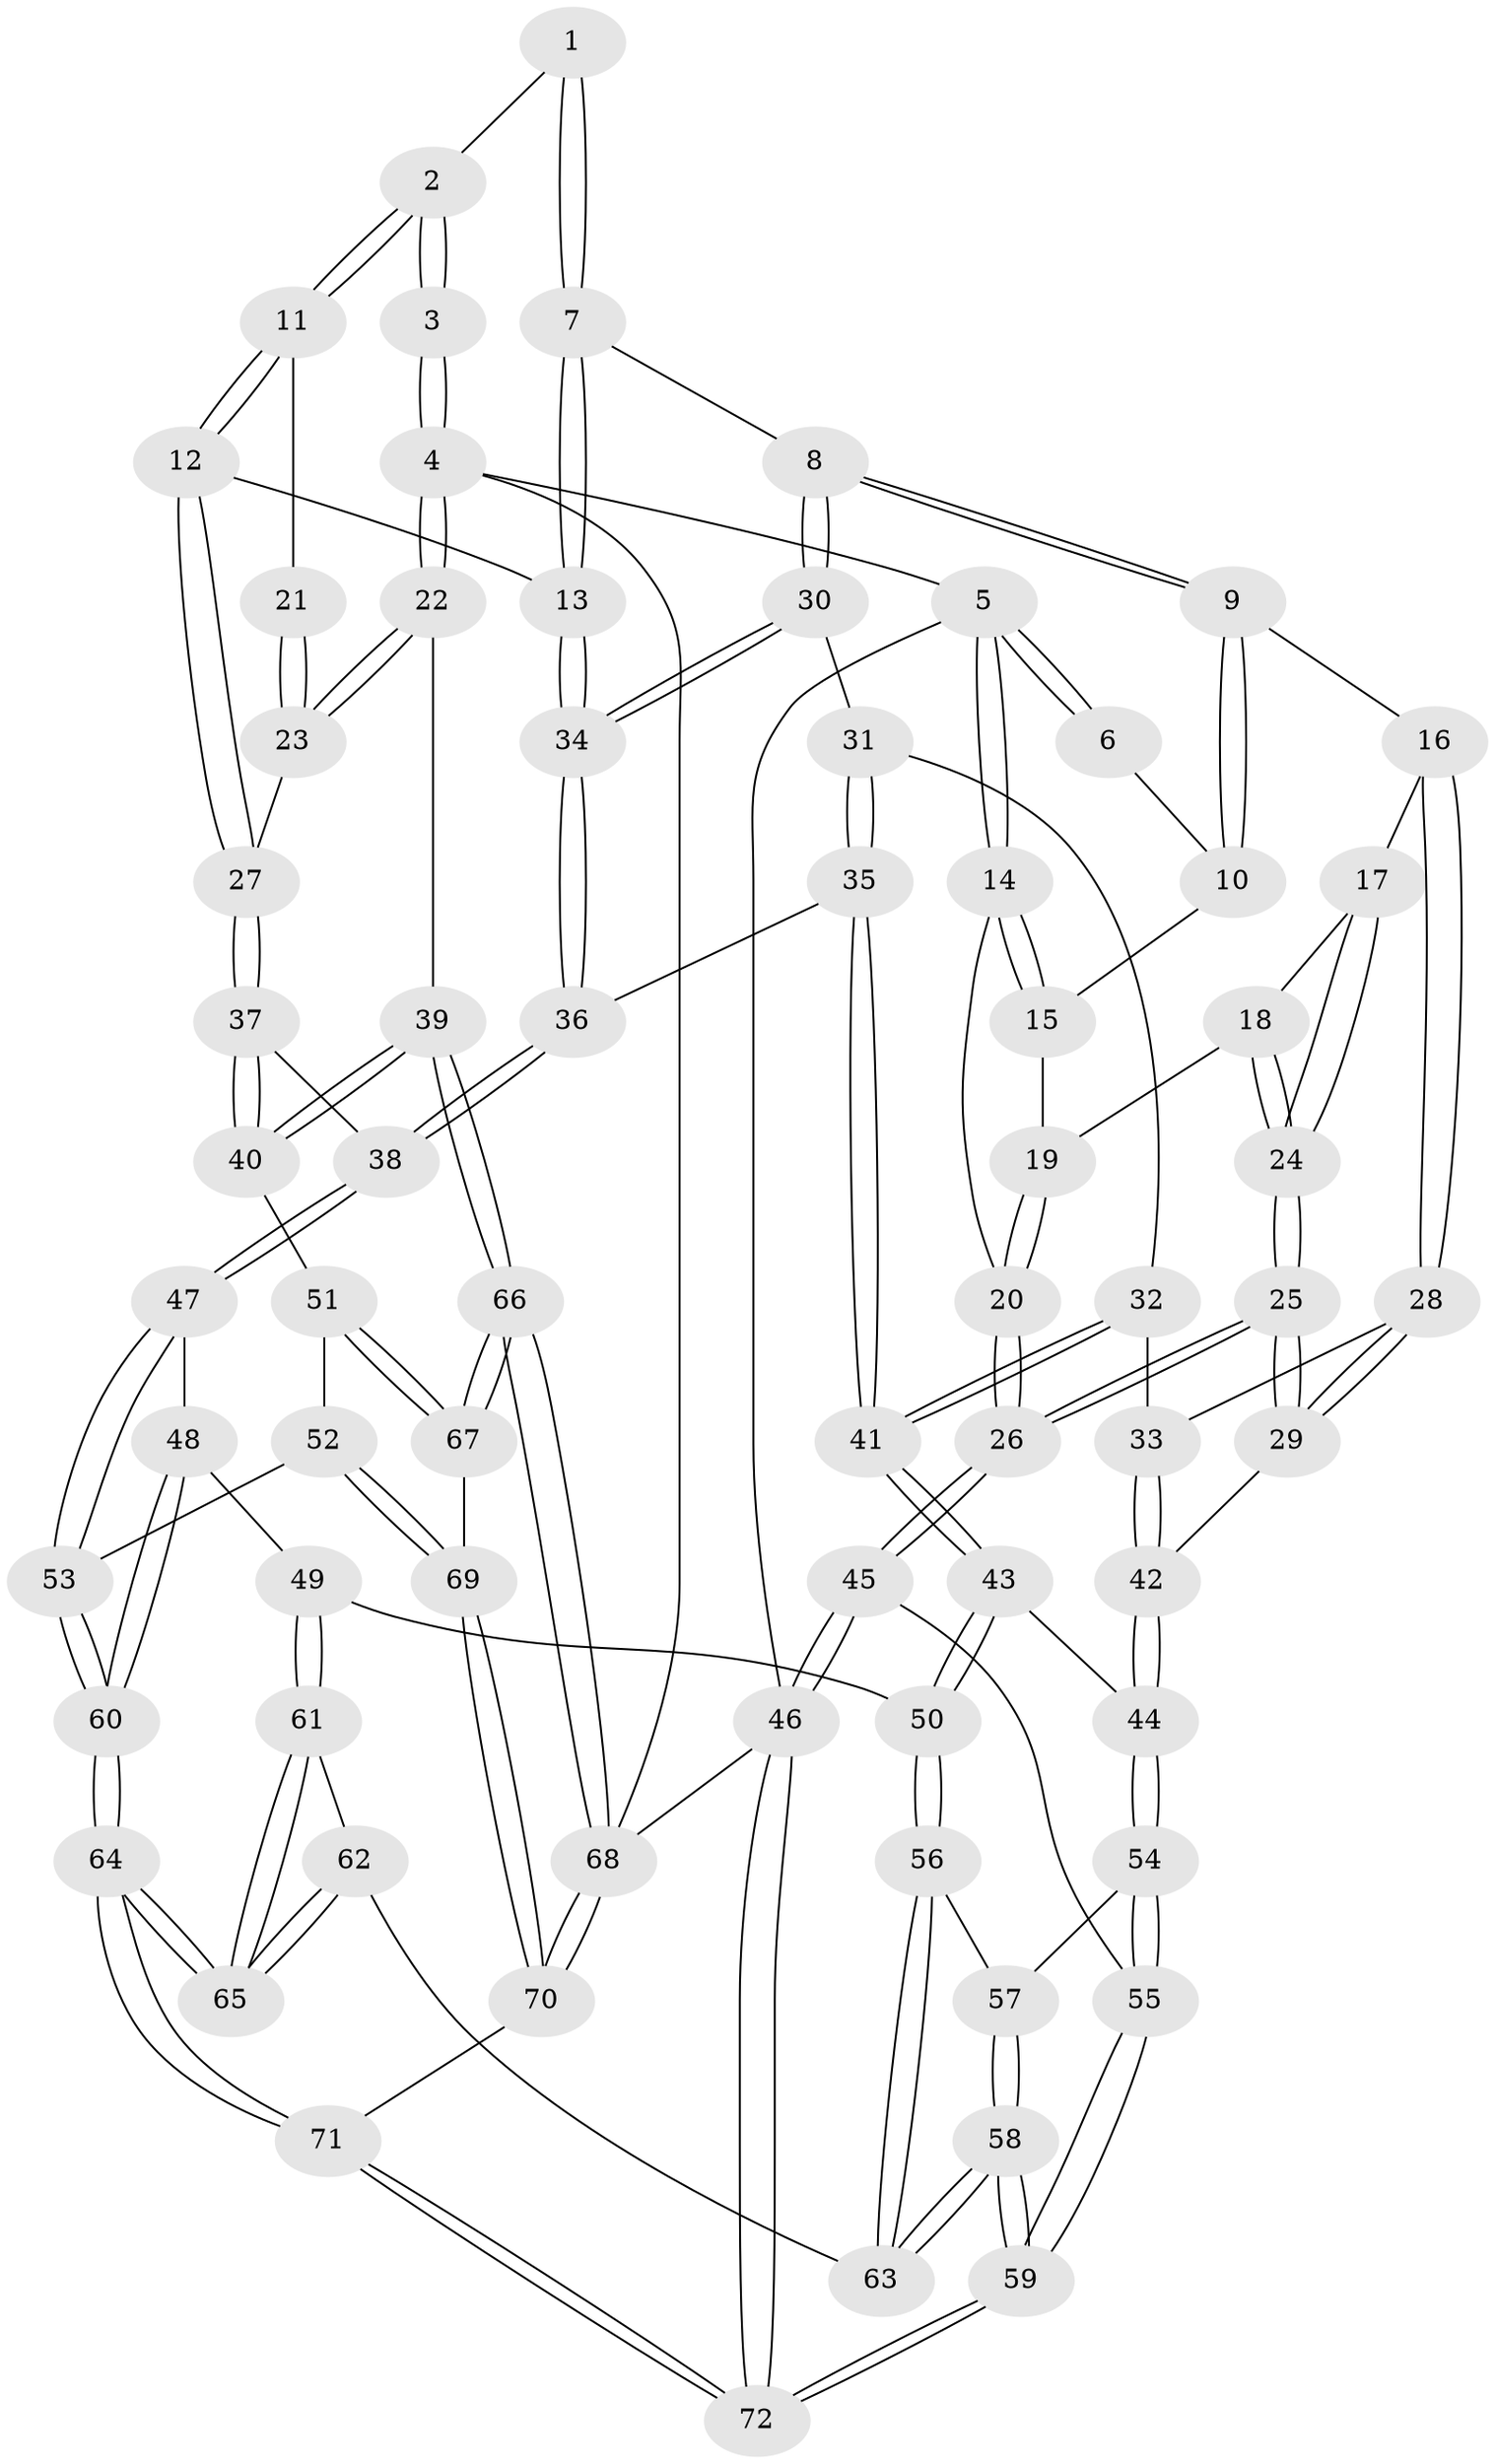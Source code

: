 // Generated by graph-tools (version 1.1) at 2025/51/03/09/25 03:51:11]
// undirected, 72 vertices, 177 edges
graph export_dot {
graph [start="1"]
  node [color=gray90,style=filled];
  1 [pos="+0.5169538574729552+0"];
  2 [pos="+0.5991855189751355+0"];
  3 [pos="+1+0"];
  4 [pos="+1+0"];
  5 [pos="+0+0"];
  6 [pos="+0.271970535132208+0"];
  7 [pos="+0.48167575513291094+0.23143536192303116"];
  8 [pos="+0.34196621370839775+0.3312046195754094"];
  9 [pos="+0.31191393746116935+0.3163184358598187"];
  10 [pos="+0.2084814166207805+0.10362852244209447"];
  11 [pos="+0.7509620697707203+0.23146378412120877"];
  12 [pos="+0.7026801651346858+0.34778661284639395"];
  13 [pos="+0.6465684073019274+0.3617630913499596"];
  14 [pos="+0+0"];
  15 [pos="+0.1346963778195205+0.1550640822694902"];
  16 [pos="+0.1718458861430676+0.3759098844467333"];
  17 [pos="+0.13938208305439373+0.34227451636788037"];
  18 [pos="+0.10862832271284346+0.29746630514024747"];
  19 [pos="+0.09453268763388921+0.19988307811331277"];
  20 [pos="+0+0.2865004898882352"];
  21 [pos="+0.8770859889169055+0.20924883138202266"];
  22 [pos="+1+0.42193048613335443"];
  23 [pos="+1+0.3786375793160769"];
  24 [pos="+0+0.4232518823222836"];
  25 [pos="+0+0.45783038637039547"];
  26 [pos="+0+0.4565637294444471"];
  27 [pos="+0.75586907068834+0.40096738271860305"];
  28 [pos="+0.17050496140955532+0.3791380005637337"];
  29 [pos="+0+0.491371064208326"];
  30 [pos="+0.3445339306974248+0.33837464249156524"];
  31 [pos="+0.35826075233612753+0.38014183153095893"];
  32 [pos="+0.21290346170303495+0.5149705212794886"];
  33 [pos="+0.19813283949445398+0.5186500147472834"];
  34 [pos="+0.6346931292172867+0.37549149055237024"];
  35 [pos="+0.43873552479626376+0.503570430016122"];
  36 [pos="+0.5321340511790932+0.5005539806255919"];
  37 [pos="+0.7800251209234585+0.49122786491880416"];
  38 [pos="+0.5996827087009639+0.5958517868777352"];
  39 [pos="+1+0.5879446306301139"];
  40 [pos="+0.8661006169647166+0.6303755968958827"];
  41 [pos="+0.40232070299966133+0.5542835732361813"];
  42 [pos="+0.14769897312804156+0.5899491734369638"];
  43 [pos="+0.36908316357802956+0.6517756209546303"];
  44 [pos="+0.16124056864477906+0.6368591115147649"];
  45 [pos="+0+0.6221057277593695"];
  46 [pos="+0+1"];
  47 [pos="+0.6067221670640633+0.6155998015342443"];
  48 [pos="+0.46533870959784296+0.7176618403679611"];
  49 [pos="+0.42171410524325825+0.7033426485659522"];
  50 [pos="+0.3742059913213218+0.6669374139403254"];
  51 [pos="+0.8021267323529369+0.6958241751739814"];
  52 [pos="+0.7269219824192538+0.723982436669653"];
  53 [pos="+0.703230586517706+0.72524129726997"];
  54 [pos="+0.15412169026673225+0.6558625836895262"];
  55 [pos="+0.06543208600673056+0.7068613001308119"];
  56 [pos="+0.28632187672565784+0.820457917626504"];
  57 [pos="+0.15999326639103675+0.6735484524789342"];
  58 [pos="+0.13292401770653178+0.9877294726534013"];
  59 [pos="+0+1"];
  60 [pos="+0.5824770015891413+0.8510943120615067"];
  61 [pos="+0.4147529765190171+0.8024607287180318"];
  62 [pos="+0.284900469919587+0.8576368551605198"];
  63 [pos="+0.284013733770498+0.8574394364890776"];
  64 [pos="+0.5461267735579357+0.9714245385416782"];
  65 [pos="+0.5306530719306449+0.9617049998786877"];
  66 [pos="+1+0.8360833236767026"];
  67 [pos="+0.8999217957917646+0.866193762359499"];
  68 [pos="+1+1"];
  69 [pos="+0.8103708881156132+1"];
  70 [pos="+0.7464059479865808+1"];
  71 [pos="+0.5828200460088436+1"];
  72 [pos="+0+1"];
  1 -- 2;
  1 -- 7;
  1 -- 7;
  2 -- 3;
  2 -- 3;
  2 -- 11;
  2 -- 11;
  3 -- 4;
  3 -- 4;
  4 -- 5;
  4 -- 22;
  4 -- 22;
  4 -- 68;
  5 -- 6;
  5 -- 6;
  5 -- 14;
  5 -- 14;
  5 -- 46;
  6 -- 10;
  7 -- 8;
  7 -- 13;
  7 -- 13;
  8 -- 9;
  8 -- 9;
  8 -- 30;
  8 -- 30;
  9 -- 10;
  9 -- 10;
  9 -- 16;
  10 -- 15;
  11 -- 12;
  11 -- 12;
  11 -- 21;
  12 -- 13;
  12 -- 27;
  12 -- 27;
  13 -- 34;
  13 -- 34;
  14 -- 15;
  14 -- 15;
  14 -- 20;
  15 -- 19;
  16 -- 17;
  16 -- 28;
  16 -- 28;
  17 -- 18;
  17 -- 24;
  17 -- 24;
  18 -- 19;
  18 -- 24;
  18 -- 24;
  19 -- 20;
  19 -- 20;
  20 -- 26;
  20 -- 26;
  21 -- 23;
  21 -- 23;
  22 -- 23;
  22 -- 23;
  22 -- 39;
  23 -- 27;
  24 -- 25;
  24 -- 25;
  25 -- 26;
  25 -- 26;
  25 -- 29;
  25 -- 29;
  26 -- 45;
  26 -- 45;
  27 -- 37;
  27 -- 37;
  28 -- 29;
  28 -- 29;
  28 -- 33;
  29 -- 42;
  30 -- 31;
  30 -- 34;
  30 -- 34;
  31 -- 32;
  31 -- 35;
  31 -- 35;
  32 -- 33;
  32 -- 41;
  32 -- 41;
  33 -- 42;
  33 -- 42;
  34 -- 36;
  34 -- 36;
  35 -- 36;
  35 -- 41;
  35 -- 41;
  36 -- 38;
  36 -- 38;
  37 -- 38;
  37 -- 40;
  37 -- 40;
  38 -- 47;
  38 -- 47;
  39 -- 40;
  39 -- 40;
  39 -- 66;
  39 -- 66;
  40 -- 51;
  41 -- 43;
  41 -- 43;
  42 -- 44;
  42 -- 44;
  43 -- 44;
  43 -- 50;
  43 -- 50;
  44 -- 54;
  44 -- 54;
  45 -- 46;
  45 -- 46;
  45 -- 55;
  46 -- 72;
  46 -- 72;
  46 -- 68;
  47 -- 48;
  47 -- 53;
  47 -- 53;
  48 -- 49;
  48 -- 60;
  48 -- 60;
  49 -- 50;
  49 -- 61;
  49 -- 61;
  50 -- 56;
  50 -- 56;
  51 -- 52;
  51 -- 67;
  51 -- 67;
  52 -- 53;
  52 -- 69;
  52 -- 69;
  53 -- 60;
  53 -- 60;
  54 -- 55;
  54 -- 55;
  54 -- 57;
  55 -- 59;
  55 -- 59;
  56 -- 57;
  56 -- 63;
  56 -- 63;
  57 -- 58;
  57 -- 58;
  58 -- 59;
  58 -- 59;
  58 -- 63;
  58 -- 63;
  59 -- 72;
  59 -- 72;
  60 -- 64;
  60 -- 64;
  61 -- 62;
  61 -- 65;
  61 -- 65;
  62 -- 63;
  62 -- 65;
  62 -- 65;
  64 -- 65;
  64 -- 65;
  64 -- 71;
  64 -- 71;
  66 -- 67;
  66 -- 67;
  66 -- 68;
  66 -- 68;
  67 -- 69;
  68 -- 70;
  68 -- 70;
  69 -- 70;
  69 -- 70;
  70 -- 71;
  71 -- 72;
  71 -- 72;
}

